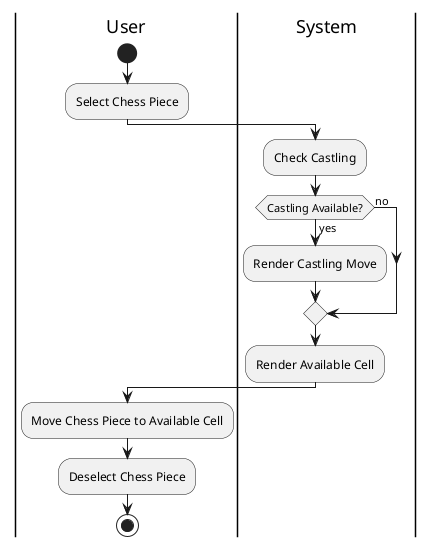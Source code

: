 @startuml "Activity diagram"
|User|
start
:Select Chess Piece;

|System|
:Check Castling;
if (Castling Available?) then (yes)
  :Render Castling Move;
else (no)
endif
:Render Available Cell;
|User|
:Move Chess Piece to Available Cell;
:Deselect Chess Piece;
stop

@enduml